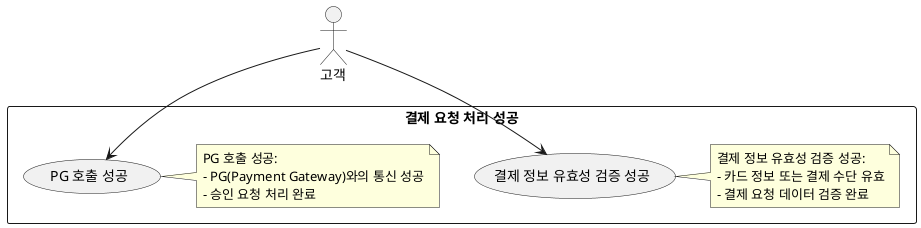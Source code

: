 @startuml
actor "고객" as Customer

rectangle "결제 요청 처리 성공" {
  usecase "결제 정보 유효성 검증 성공" as UC1_1_success
  note right
  결제 정보 유효성 검증 성공:
  - 카드 정보 또는 결제 수단 유효
  - 결제 요청 데이터 검증 완료
  end note

  usecase "PG 호출 성공" as UC1_2_success
  note right
  PG 호출 성공:
  - PG(Payment Gateway)와의 통신 성공
  - 승인 요청 처리 완료
  end note
}

Customer --> UC1_1_success
Customer --> UC1_2_success
@enduml
